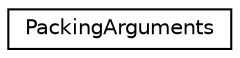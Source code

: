 digraph "Graphical Class Hierarchy"
{
 // LATEX_PDF_SIZE
  edge [fontname="Helvetica",fontsize="10",labelfontname="Helvetica",labelfontsize="10"];
  node [fontname="Helvetica",fontsize="10",shape=record];
  rankdir="LR";
  Node0 [label="PackingArguments",height=0.2,width=0.4,color="black", fillcolor="white", style="filled",URL="$structarm__conv_1_1depthwise_1_1interleaves_1_1_packing_arguments.xhtml",tooltip=" "];
}
